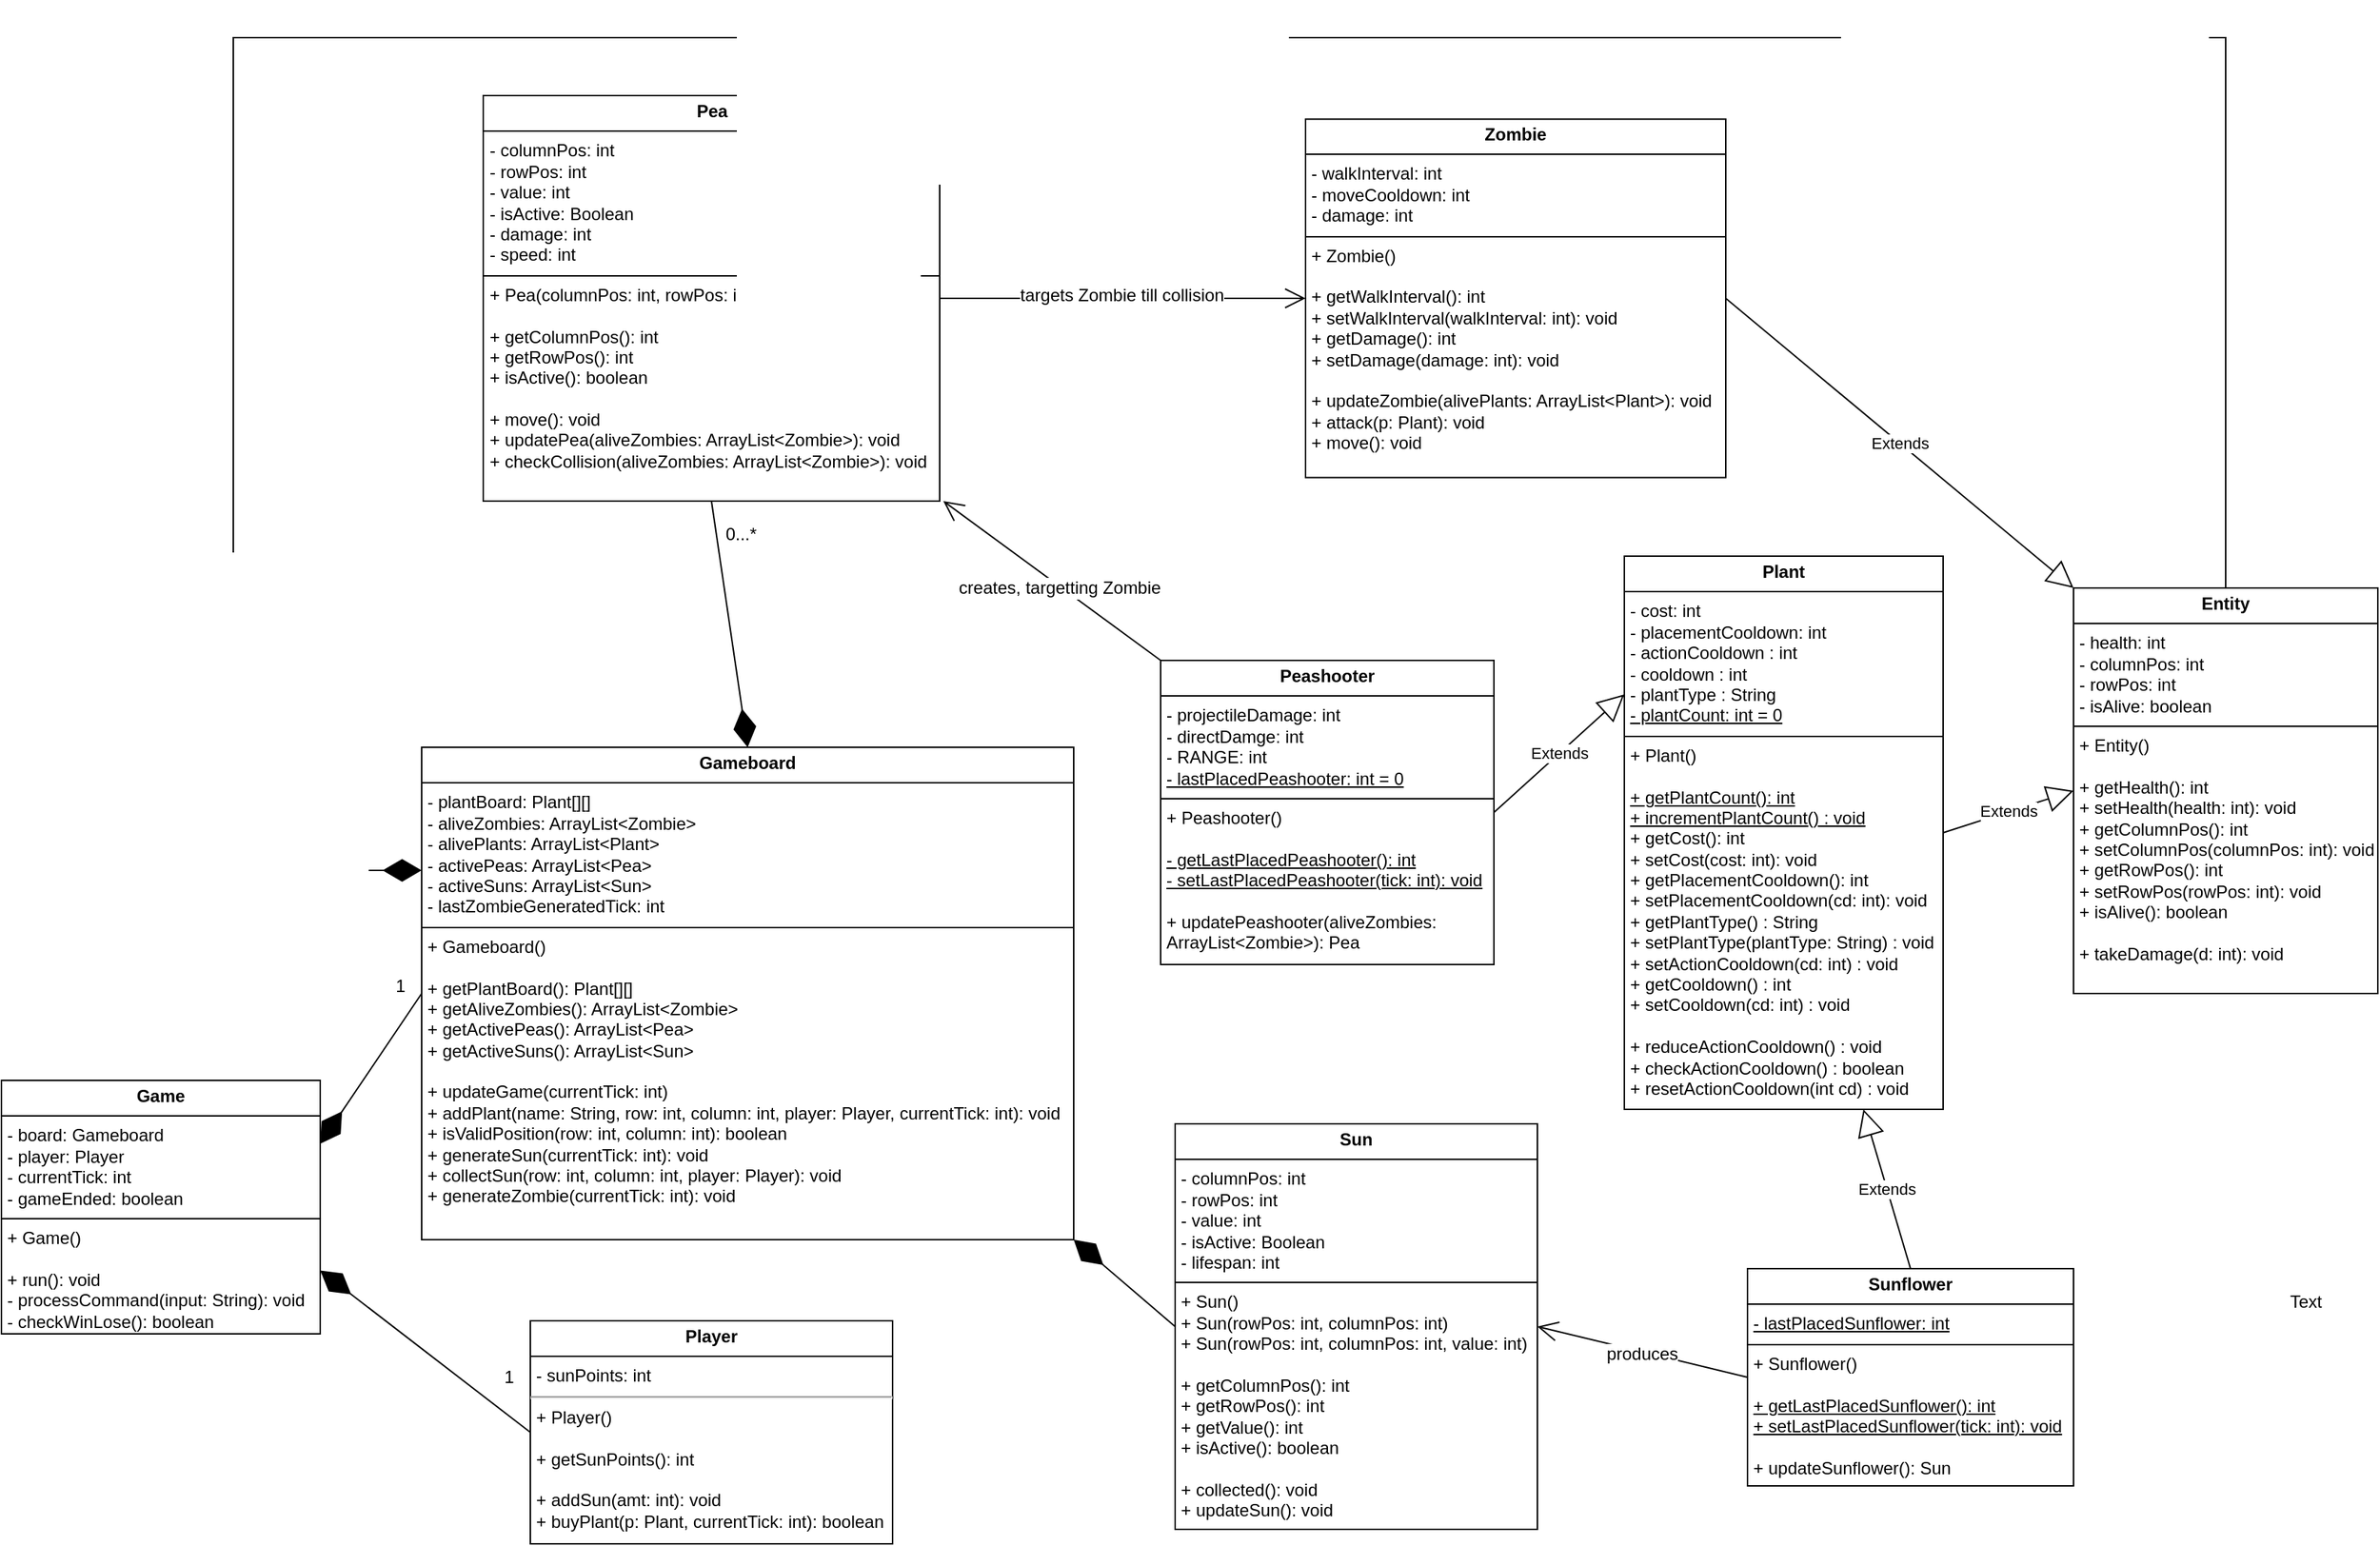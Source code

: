 <mxfile version="27.1.6">
  <diagram name="Page-1" id="AuNc6BZO7mdUp554OBDK">
    <mxGraphModel dx="1188" dy="1754" grid="1" gridSize="10" guides="1" tooltips="1" connect="1" arrows="1" fold="1" page="1" pageScale="1" pageWidth="850" pageHeight="1100" math="0" shadow="0">
      <root>
        <mxCell id="0" />
        <mxCell id="1" parent="0" />
        <mxCell id="PaJ-chq4a3PZ1kBQDIKv-51" value="&lt;p style=&quot;margin:0px;margin-top:4px;text-align:center;&quot;&gt;&lt;b&gt;Zombie&lt;/b&gt;&lt;/p&gt;&lt;hr size=&quot;1&quot; style=&quot;border-style:solid;&quot;&gt;&lt;p style=&quot;margin:0px;margin-left:4px;&quot;&gt;- walkInterval: int&lt;/p&gt;&lt;p style=&quot;margin:0px;margin-left:4px;&quot;&gt;- moveCooldown: int&lt;/p&gt;&lt;p style=&quot;margin:0px;margin-left:4px;&quot;&gt;- damage: int&lt;/p&gt;&lt;hr size=&quot;1&quot; style=&quot;border-style:solid;&quot;&gt;&lt;p style=&quot;margin:0px;margin-left:4px;&quot;&gt;+ Zombie()&lt;/p&gt;&lt;p style=&quot;margin:0px;margin-left:4px;&quot;&gt;&lt;br&gt;&lt;/p&gt;&lt;p style=&quot;margin:0px;margin-left:4px;&quot;&gt;+ getWalkInterval(): int&lt;/p&gt;&lt;p style=&quot;margin:0px;margin-left:4px;&quot;&gt;+ setWalkInterval(walkInterval: int): void&lt;/p&gt;&lt;p style=&quot;margin: 0px 0px 0px 4px;&quot;&gt;+ getDamage(): int&lt;/p&gt;&lt;p style=&quot;margin: 0px 0px 0px 4px;&quot;&gt;+ setDamage(damage: int): void&lt;/p&gt;&lt;p style=&quot;margin: 0px 0px 0px 4px;&quot;&gt;&lt;br&gt;&lt;/p&gt;&lt;p style=&quot;margin: 0px 0px 0px 4px;&quot;&gt;+ updateZombie(alivePlants: ArrayList&amp;lt;Plant&amp;gt;): void&lt;/p&gt;&lt;p style=&quot;margin: 0px 0px 0px 4px;&quot;&gt;+ attack(p: Plant): void&lt;/p&gt;&lt;p style=&quot;margin: 0px 0px 0px 4px;&quot;&gt;+ move(): void&lt;/p&gt;" style="verticalAlign=top;align=left;overflow=fill;html=1;whiteSpace=wrap;" parent="1" vertex="1">
          <mxGeometry x="940" y="-1013.75" width="290" height="247.5" as="geometry" />
        </mxCell>
        <mxCell id="PaJ-chq4a3PZ1kBQDIKv-52" value="&lt;p style=&quot;margin:0px;margin-top:4px;text-align:center;&quot;&gt;&lt;b&gt;Plant&lt;/b&gt;&lt;/p&gt;&lt;hr size=&quot;1&quot; style=&quot;border-style:solid;&quot;&gt;&lt;p style=&quot;margin:0px;margin-left:4px;&quot;&gt;- cost: int&lt;/p&gt;&lt;p style=&quot;margin:0px;margin-left:4px;&quot;&gt;- placementCooldown: int&lt;/p&gt;&lt;p style=&quot;margin:0px;margin-left:4px;&quot;&gt;- actionCooldown : int&lt;/p&gt;&lt;p style=&quot;margin:0px;margin-left:4px;&quot;&gt;- cooldown : int&lt;/p&gt;&lt;p style=&quot;margin:0px;margin-left:4px;&quot;&gt;- plantType : String&lt;/p&gt;&lt;p style=&quot;margin:0px;margin-left:4px;&quot;&gt;&lt;u&gt;- plantCount: int = 0&lt;/u&gt;&lt;/p&gt;&lt;hr size=&quot;1&quot; style=&quot;border-style:solid;&quot;&gt;&lt;p style=&quot;margin:0px;margin-left:4px;&quot;&gt;+ Plant()&lt;/p&gt;&lt;p style=&quot;margin:0px;margin-left:4px;&quot;&gt;&lt;br&gt;&lt;/p&gt;&lt;p style=&quot;margin:0px;margin-left:4px;&quot;&gt;&lt;u&gt;+ getPlantCount(): int&lt;/u&gt;&lt;/p&gt;&lt;p style=&quot;margin:0px;margin-left:4px;&quot;&gt;&lt;u&gt;+ incrementPlantCount() : void&lt;/u&gt;&lt;/p&gt;&lt;p style=&quot;margin:0px;margin-left:4px;&quot;&gt;+ getCost(): int&lt;/p&gt;&lt;p style=&quot;margin:0px;margin-left:4px;&quot;&gt;+ setCost(cost: int): void&lt;/p&gt;&lt;p style=&quot;margin: 0px 0px 0px 4px;&quot;&gt;+ getPlacementCooldown(): int&lt;/p&gt;&lt;p style=&quot;margin: 0px 0px 0px 4px;&quot;&gt;+ setPlacementCooldown(cd: int): void&lt;/p&gt;&lt;p style=&quot;margin: 0px 0px 0px 4px;&quot;&gt;+ getPlantType() : String&lt;/p&gt;&lt;p style=&quot;margin: 0px 0px 0px 4px;&quot;&gt;+ s&lt;span style=&quot;background-color: transparent; color: light-dark(rgb(0, 0, 0), rgb(255, 255, 255));&quot;&gt;etPlantType(plantType: String) : void&lt;/span&gt;&lt;/p&gt;&lt;p style=&quot;margin: 0px 0px 0px 4px;&quot;&gt;&lt;span style=&quot;background-color: transparent; color: light-dark(rgb(0, 0, 0), rgb(255, 255, 255));&quot;&gt;+ setActionCooldown(cd: int) : void&lt;/span&gt;&lt;/p&gt;&lt;p style=&quot;margin: 0px 0px 0px 4px;&quot;&gt;&lt;span style=&quot;background-color: transparent; color: light-dark(rgb(0, 0, 0), rgb(255, 255, 255));&quot;&gt;+ getCooldown() : int&lt;/span&gt;&lt;/p&gt;&lt;p style=&quot;margin: 0px 0px 0px 4px;&quot;&gt;&lt;span style=&quot;background-color: transparent; color: light-dark(rgb(0, 0, 0), rgb(255, 255, 255));&quot;&gt;+ setCooldown(cd: int) : void&lt;/span&gt;&lt;/p&gt;&lt;p style=&quot;margin: 0px 0px 0px 4px;&quot;&gt;&lt;span style=&quot;background-color: transparent; color: light-dark(rgb(0, 0, 0), rgb(255, 255, 255));&quot;&gt;&lt;br&gt;&lt;/span&gt;&lt;/p&gt;&lt;p style=&quot;margin: 0px 0px 0px 4px;&quot;&gt;&lt;span style=&quot;background-color: transparent; color: light-dark(rgb(0, 0, 0), rgb(255, 255, 255));&quot;&gt;+ reduceActionCooldown() : void&lt;/span&gt;&lt;/p&gt;&lt;p style=&quot;margin: 0px 0px 0px 4px;&quot;&gt;&lt;span style=&quot;background-color: transparent; color: light-dark(rgb(0, 0, 0), rgb(255, 255, 255));&quot;&gt;+ checkActionCooldown() : boolean&lt;/span&gt;&lt;/p&gt;&lt;p style=&quot;margin: 0px 0px 0px 4px;&quot;&gt;&lt;span style=&quot;background-color: transparent; color: light-dark(rgb(0, 0, 0), rgb(255, 255, 255));&quot;&gt;+ resetActionCooldown(int cd) : void&lt;/span&gt;&lt;/p&gt;&lt;p style=&quot;margin: 0px 0px 0px 4px;&quot;&gt;&lt;span style=&quot;background-color: transparent; color: light-dark(rgb(0, 0, 0), rgb(255, 255, 255));&quot;&gt;&lt;br&gt;&lt;/span&gt;&lt;/p&gt;&lt;p style=&quot;margin: 0px 0px 0px 4px;&quot;&gt;&lt;span style=&quot;background-color: transparent; color: light-dark(rgb(0, 0, 0), rgb(255, 255, 255));&quot;&gt;&lt;br&gt;&lt;/span&gt;&lt;/p&gt;&lt;p style=&quot;margin: 0px 0px 0px 4px;&quot;&gt;&lt;span style=&quot;background-color: transparent; color: light-dark(rgb(0, 0, 0), rgb(255, 255, 255));&quot;&gt;&lt;br&gt;&lt;/span&gt;&lt;/p&gt;" style="verticalAlign=top;align=left;overflow=fill;html=1;whiteSpace=wrap;" parent="1" vertex="1">
          <mxGeometry x="1160" y="-712" width="220" height="382" as="geometry" />
        </mxCell>
        <mxCell id="PaJ-chq4a3PZ1kBQDIKv-53" value="&lt;p style=&quot;margin:0px;margin-top:4px;text-align:center;&quot;&gt;&lt;b&gt;Sunflower&lt;/b&gt;&lt;/p&gt;&lt;hr size=&quot;1&quot; style=&quot;border-style:solid;&quot;&gt;&lt;p style=&quot;margin:0px;margin-left:4px;&quot;&gt;&lt;u style=&quot;background-color: transparent; color: light-dark(rgb(0, 0, 0), rgb(255, 255, 255));&quot;&gt;- lastPlacedSunflower: int&lt;/u&gt;&lt;/p&gt;&lt;hr size=&quot;1&quot; style=&quot;border-style:solid;&quot;&gt;&lt;p style=&quot;margin:0px;margin-left:4px;&quot;&gt;+ Sunflower()&lt;/p&gt;&lt;p style=&quot;margin:0px;margin-left:4px;&quot;&gt;&lt;br&gt;&lt;/p&gt;&lt;p style=&quot;margin:0px;margin-left:4px;&quot;&gt;&lt;u&gt;+ getLastPlacedSunflower(): int&lt;/u&gt;&lt;/p&gt;&lt;p style=&quot;margin:0px;margin-left:4px;&quot;&gt;&lt;u&gt;+ setLastPlacedSunflower(tick: int): void&lt;/u&gt;&lt;/p&gt;&lt;p style=&quot;margin:0px;margin-left:4px;&quot;&gt;&lt;br&gt;&lt;/p&gt;&lt;p style=&quot;margin:0px;margin-left:4px;&quot;&gt;+ updateSunflower(): Sun&lt;/p&gt;&lt;p style=&quot;margin:0px;margin-left:4px;&quot;&gt;&lt;br&gt;&lt;/p&gt;&lt;p style=&quot;margin:0px;margin-left:4px;&quot;&gt;&lt;br&gt;&lt;/p&gt;" style="verticalAlign=top;align=left;overflow=fill;html=1;whiteSpace=wrap;" parent="1" vertex="1">
          <mxGeometry x="1245" y="-220" width="225" height="150" as="geometry" />
        </mxCell>
        <mxCell id="PaJ-chq4a3PZ1kBQDIKv-54" value="&lt;p style=&quot;margin:0px;margin-top:4px;text-align:center;&quot;&gt;&lt;b&gt;Entity&lt;/b&gt;&lt;/p&gt;&lt;hr size=&quot;1&quot; style=&quot;border-style:solid;&quot;&gt;&lt;p style=&quot;margin:0px;margin-left:4px;&quot;&gt;- health: int&lt;/p&gt;&lt;p style=&quot;margin:0px;margin-left:4px;&quot;&gt;- columnPos: int&lt;/p&gt;&lt;p style=&quot;margin:0px;margin-left:4px;&quot;&gt;- rowPos: int&lt;/p&gt;&lt;p style=&quot;margin:0px;margin-left:4px;&quot;&gt;- isAlive: boolean&lt;/p&gt;&lt;hr size=&quot;1&quot; style=&quot;border-style:solid;&quot;&gt;&lt;p style=&quot;margin:0px;margin-left:4px;&quot;&gt;+ Entity()&lt;/p&gt;&lt;p style=&quot;margin:0px;margin-left:4px;&quot;&gt;&lt;br&gt;&lt;/p&gt;&lt;p style=&quot;margin: 0px 0px 0px 4px;&quot;&gt;+ getHealth(): int&lt;/p&gt;&lt;p style=&quot;margin: 0px 0px 0px 4px;&quot;&gt;+ setHealth(health: int): void&lt;/p&gt;&lt;p style=&quot;margin: 0px 0px 0px 4px;&quot;&gt;+ getColumnPos(): int&lt;/p&gt;&lt;p style=&quot;margin: 0px 0px 0px 4px;&quot;&gt;+ setColumnPos(columnPos: int): void&lt;/p&gt;&lt;p style=&quot;margin: 0px 0px 0px 4px;&quot;&gt;+ getRowPos(): int&lt;/p&gt;&lt;p style=&quot;margin: 0px 0px 0px 4px;&quot;&gt;+ setRowPos(rowPos: int): void&lt;/p&gt;&lt;p style=&quot;margin: 0px 0px 0px 4px;&quot;&gt;+ isAlive(): boolean&lt;/p&gt;&lt;p style=&quot;margin: 0px 0px 0px 4px;&quot;&gt;&lt;br&gt;&lt;/p&gt;&lt;p style=&quot;margin:0px;margin-left:4px;&quot;&gt;+ takeDamage(d: int): void&lt;/p&gt;&lt;p style=&quot;margin:0px;margin-left:4px;&quot;&gt;&lt;br&gt;&lt;/p&gt;&lt;p style=&quot;margin:0px;margin-left:4px;&quot;&gt;&lt;br&gt;&lt;/p&gt;" style="verticalAlign=top;align=left;overflow=fill;html=1;whiteSpace=wrap;" parent="1" vertex="1">
          <mxGeometry x="1470" y="-690" width="210" height="280" as="geometry" />
        </mxCell>
        <mxCell id="PaJ-chq4a3PZ1kBQDIKv-55" value="&lt;p style=&quot;margin:0px;margin-top:4px;text-align:center;&quot;&gt;&lt;b&gt;Peashooter&lt;/b&gt;&lt;/p&gt;&lt;hr size=&quot;1&quot; style=&quot;border-style:solid;&quot;&gt;&lt;p style=&quot;margin:0px;margin-left:4px;&quot;&gt;&lt;span style=&quot;background-color: transparent; color: light-dark(rgb(0, 0, 0), rgb(255, 255, 255));&quot;&gt;- projectileDamage: int&lt;/span&gt;&lt;/p&gt;&lt;p style=&quot;margin:0px;margin-left:4px;&quot;&gt;- directDamge: int&lt;/p&gt;&lt;p style=&quot;margin:0px;margin-left:4px;&quot;&gt;- RANGE: int&lt;/p&gt;&lt;p style=&quot;margin:0px;margin-left:4px;&quot;&gt;&lt;u&gt;- lastPlacedPeashooter: int = 0&lt;/u&gt;&lt;/p&gt;&lt;hr size=&quot;1&quot; style=&quot;border-style:solid;&quot;&gt;&lt;p style=&quot;margin:0px;margin-left:4px;&quot;&gt;+ Peashooter()&lt;/p&gt;&lt;p style=&quot;margin:0px;margin-left:4px;&quot;&gt;&lt;br&gt;&lt;/p&gt;&lt;p style=&quot;margin: 0px 0px 0px 4px;&quot;&gt;&lt;span style=&quot;background-color: transparent; color: light-dark(rgb(0, 0, 0), rgb(255, 255, 255));&quot;&gt;&lt;u&gt;- getLastPlacedPeashooter(): int&lt;/u&gt;&lt;/span&gt;&lt;/p&gt;&lt;p style=&quot;margin: 0px 0px 0px 4px;&quot;&gt;&lt;u&gt;- setLastPlacedPeashooter(tick: int): void&lt;/u&gt;&lt;span style=&quot;background-color: transparent; color: light-dark(rgb(0, 0, 0), rgb(255, 255, 255));&quot;&gt;&lt;br&gt;&lt;/span&gt;&lt;/p&gt;&lt;p style=&quot;margin: 0px 0px 0px 4px;&quot;&gt;&lt;span style=&quot;background-color: transparent; color: light-dark(rgb(0, 0, 0), rgb(255, 255, 255));&quot;&gt;&lt;br&gt;&lt;/span&gt;&lt;/p&gt;&lt;p style=&quot;margin: 0px 0px 0px 4px;&quot;&gt;+ updatePeashooter(aliveZombies: ArrayList&amp;lt;Zombie&amp;gt;): Pea&lt;/p&gt;" style="verticalAlign=top;align=left;overflow=fill;html=1;whiteSpace=wrap;" parent="1" vertex="1">
          <mxGeometry x="840" y="-640" width="230" height="210" as="geometry" />
        </mxCell>
        <mxCell id="PaJ-chq4a3PZ1kBQDIKv-56" value="&lt;p style=&quot;margin:0px;margin-top:4px;text-align:center;&quot;&gt;&lt;b&gt;Player&lt;/b&gt;&lt;/p&gt;&lt;hr size=&quot;1&quot; style=&quot;border-style:solid;&quot;&gt;&lt;p style=&quot;margin:0px;margin-left:4px;&quot;&gt;&lt;span style=&quot;background-color: transparent; color: light-dark(rgb(0, 0, 0), rgb(255, 255, 255));&quot;&gt;- sunPoints: int&lt;/span&gt;&lt;/p&gt;&lt;hr&gt;&lt;p style=&quot;margin:0px;margin-left:4px;&quot;&gt;+ Player()&lt;/p&gt;&lt;p style=&quot;margin:0px;margin-left:4px;&quot;&gt;&lt;br&gt;&lt;/p&gt;&lt;p style=&quot;margin:0px;margin-left:4px;&quot;&gt;+ getSunPoints(): int&lt;/p&gt;&lt;p style=&quot;margin:0px;margin-left:4px;&quot;&gt;&lt;br&gt;&lt;/p&gt;&lt;p style=&quot;margin:0px;margin-left:4px;&quot;&gt;+ addSun(amt: int): void&lt;/p&gt;&lt;p style=&quot;margin:0px;margin-left:4px;&quot;&gt;+ buyPlant(p: Plant, currentTick: int): boolean&lt;/p&gt;&lt;p style=&quot;margin:0px;margin-left:4px;&quot;&gt;&lt;br&gt;&lt;/p&gt;" style="verticalAlign=top;align=left;overflow=fill;html=1;whiteSpace=wrap;" parent="1" vertex="1">
          <mxGeometry x="405" y="-184" width="250" height="154" as="geometry" />
        </mxCell>
        <mxCell id="PaJ-chq4a3PZ1kBQDIKv-57" value="&lt;p style=&quot;margin:0px;margin-top:4px;text-align:center;&quot;&gt;&lt;b&gt;Gameboard&lt;/b&gt;&lt;/p&gt;&lt;hr size=&quot;1&quot; style=&quot;border-style:solid;&quot;&gt;&lt;p style=&quot;margin:0px;margin-left:4px;&quot;&gt;&lt;span style=&quot;background-color: transparent; color: light-dark(rgb(0, 0, 0), rgb(255, 255, 255));&quot;&gt;- plantBoard: Plant[][]&lt;/span&gt;&lt;/p&gt;&lt;p style=&quot;margin:0px;margin-left:4px;&quot;&gt;- aliveZombies: ArrayList&amp;lt;Zombie&amp;gt;&lt;/p&gt;&lt;p style=&quot;margin:0px;margin-left:4px;&quot;&gt;- alivePlants: ArrayList&amp;lt;Plant&amp;gt;&lt;/p&gt;&lt;p style=&quot;margin:0px;margin-left:4px;&quot;&gt;- activePeas: ArrayList&amp;lt;Pea&amp;gt;&lt;/p&gt;&lt;p style=&quot;margin:0px;margin-left:4px;&quot;&gt;- activeSuns: ArrayList&amp;lt;Sun&amp;gt;&lt;/p&gt;&lt;p style=&quot;margin:0px;margin-left:4px;&quot;&gt;- lastZombieGeneratedTick: int&lt;/p&gt;&lt;hr size=&quot;1&quot; style=&quot;border-style:solid;&quot;&gt;&lt;p style=&quot;margin:0px;margin-left:4px;&quot;&gt;+ Gameboard()&lt;/p&gt;&lt;p style=&quot;margin:0px;margin-left:4px;&quot;&gt;&lt;br&gt;&lt;/p&gt;&lt;p style=&quot;margin:0px;margin-left:4px;&quot;&gt;+ getPlantBoard(): Plant[][]&lt;/p&gt;&lt;p style=&quot;margin:0px;margin-left:4px;&quot;&gt;+ getAliveZombies(): ArrayList&amp;lt;Zombie&amp;gt;&lt;/p&gt;&lt;p style=&quot;margin:0px;margin-left:4px;&quot;&gt;+ getActivePeas(): ArrayList&amp;lt;Pea&amp;gt;&lt;/p&gt;&lt;p style=&quot;margin:0px;margin-left:4px;&quot;&gt;+ getActiveSuns(): ArrayList&amp;lt;Sun&amp;gt;&lt;/p&gt;&lt;p style=&quot;margin:0px;margin-left:4px;&quot;&gt;&lt;br&gt;&lt;/p&gt;&lt;p style=&quot;margin:0px;margin-left:4px;&quot;&gt;&lt;span style=&quot;white-space-collapse: preserve;&quot;&gt;+ updateGame(currentTick: int)&lt;/span&gt;&lt;/p&gt;&lt;p style=&quot;margin:0px;margin-left:4px;&quot;&gt;&lt;span style=&quot;white-space-collapse: preserve;&quot;&gt;+ addPlant(name: String, row: int, column: int, player: Player, currentTick: int): void&lt;/span&gt;&lt;span style=&quot;white-space-collapse: preserve;&quot;&gt;&lt;/span&gt;&lt;/p&gt;&lt;p style=&quot;margin:0px;margin-left:4px;&quot;&gt;&lt;span style=&quot;white-space-collapse: preserve;&quot;&gt;+ isValidPosition(row: int, column: int): boolean&lt;/span&gt;&lt;/p&gt;&lt;p style=&quot;margin:0px;margin-left:4px;&quot;&gt;+ generateSun(currentTick: int): void&lt;/p&gt;&lt;p style=&quot;margin:0px;margin-left:4px;&quot;&gt;+ collectSun(row: int, column: int, player: Player): void&lt;/p&gt;&lt;p style=&quot;margin:0px;margin-left:4px;&quot;&gt;+ generateZombie(currentTick: int): void&lt;/p&gt;" style="verticalAlign=top;align=left;overflow=fill;html=1;whiteSpace=wrap;" parent="1" vertex="1">
          <mxGeometry x="330" y="-580" width="450" height="340" as="geometry" />
        </mxCell>
        <mxCell id="PaJ-chq4a3PZ1kBQDIKv-58" value="&lt;p style=&quot;margin:0px;margin-top:4px;text-align:center;&quot;&gt;&lt;b&gt;Sun&lt;/b&gt;&lt;/p&gt;&lt;hr size=&quot;1&quot; style=&quot;border-style:solid;&quot;&gt;&lt;p style=&quot;margin:0px;margin-left:4px;&quot;&gt;- columnPos: int&lt;/p&gt;&lt;p style=&quot;margin:0px;margin-left:4px;&quot;&gt;- rowPos: int&lt;/p&gt;&lt;p style=&quot;margin:0px;margin-left:4px;&quot;&gt;- value: int&lt;/p&gt;&lt;p style=&quot;margin:0px;margin-left:4px;&quot;&gt;- isActive: Boolean&lt;/p&gt;&lt;p style=&quot;margin:0px;margin-left:4px;&quot;&gt;- lifespan: int&lt;/p&gt;&lt;hr size=&quot;1&quot; style=&quot;border-style:solid;&quot;&gt;&lt;p style=&quot;margin:0px;margin-left:4px;&quot;&gt;+ Sun()&lt;/p&gt;&lt;p style=&quot;margin:0px;margin-left:4px;&quot;&gt;+ Sun(rowPos: int, columnPos: int)&lt;/p&gt;&lt;p style=&quot;margin:0px;margin-left:4px;&quot;&gt;+ Sun(&lt;span style=&quot;background-color: transparent; color: light-dark(rgb(0, 0, 0), rgb(255, 255, 255));&quot;&gt;rowPos: int, columnPos: int, value: int)&lt;/span&gt;&lt;/p&gt;&lt;p style=&quot;margin:0px;margin-left:4px;&quot;&gt;&lt;br&gt;&lt;/p&gt;&lt;p style=&quot;margin:0px;margin-left:4px;&quot;&gt;+ getColumnPos(): int&lt;/p&gt;&lt;p style=&quot;margin:0px;margin-left:4px;&quot;&gt;+ getRowPos(): int&lt;/p&gt;&lt;p style=&quot;margin:0px;margin-left:4px;&quot;&gt;+ getValue(): int&lt;/p&gt;&lt;p style=&quot;margin:0px;margin-left:4px;&quot;&gt;+ isActive(): boolean&lt;/p&gt;&lt;p style=&quot;margin:0px;margin-left:4px;&quot;&gt;&lt;br&gt;&lt;/p&gt;&lt;p style=&quot;margin:0px;margin-left:4px;&quot;&gt;+ collected(): void&lt;/p&gt;&lt;p style=&quot;margin:0px;margin-left:4px;&quot;&gt;+ updateSun(): void&lt;/p&gt;" style="verticalAlign=top;align=left;overflow=fill;html=1;whiteSpace=wrap;" parent="1" vertex="1">
          <mxGeometry x="850" y="-320" width="250" height="280" as="geometry" />
        </mxCell>
        <mxCell id="PaJ-chq4a3PZ1kBQDIKv-59" value="&lt;p style=&quot;margin:0px;margin-top:4px;text-align:center;&quot;&gt;&lt;b&gt;Pea&lt;/b&gt;&lt;/p&gt;&lt;hr size=&quot;1&quot; style=&quot;border-style:solid;&quot;&gt;&lt;p style=&quot;margin:0px;margin-left:4px;&quot;&gt;- columnPos: int&lt;/p&gt;&lt;p style=&quot;margin:0px;margin-left:4px;&quot;&gt;- rowPos: int&lt;/p&gt;&lt;p style=&quot;margin:0px;margin-left:4px;&quot;&gt;- value: int&lt;/p&gt;&lt;p style=&quot;margin:0px;margin-left:4px;&quot;&gt;- isActive: Boolean&lt;/p&gt;&lt;p style=&quot;margin:0px;margin-left:4px;&quot;&gt;- damage: int&lt;/p&gt;&lt;p style=&quot;margin:0px;margin-left:4px;&quot;&gt;- speed: int&lt;/p&gt;&lt;hr size=&quot;1&quot; style=&quot;border-style:solid;&quot;&gt;&lt;p style=&quot;margin:0px;margin-left:4px;&quot;&gt;+ Pea(columnPos: int, rowPos: int, damage: int)&lt;/p&gt;&lt;p style=&quot;margin:0px;margin-left:4px;&quot;&gt;&lt;br&gt;&lt;/p&gt;&lt;p style=&quot;margin:0px;margin-left:4px;&quot;&gt;+ getColumnPos(): int&lt;/p&gt;&lt;p style=&quot;margin:0px;margin-left:4px;&quot;&gt;+ getRowPos(): int&lt;/p&gt;&lt;p style=&quot;margin:0px;margin-left:4px;&quot;&gt;+ isActive(): boolean&lt;/p&gt;&lt;p style=&quot;margin:0px;margin-left:4px;&quot;&gt;&lt;br&gt;&lt;/p&gt;&lt;p style=&quot;margin:0px;margin-left:4px;&quot;&gt;+ move(): void&lt;/p&gt;&lt;p style=&quot;margin:0px;margin-left:4px;&quot;&gt;+ updatePea(aliveZombies: ArrayList&amp;lt;Zombie&amp;gt;): void&lt;/p&gt;&lt;p style=&quot;margin:0px;margin-left:4px;&quot;&gt;+ checkCollision(&lt;span style=&quot;background-color: transparent; color: light-dark(rgb(0, 0, 0), rgb(255, 255, 255));&quot;&gt;aliveZombies: ArrayList&amp;lt;Zombie&amp;gt;&lt;/span&gt;&lt;span style=&quot;background-color: transparent; color: light-dark(rgb(0, 0, 0), rgb(255, 255, 255));&quot;&gt;): void&lt;/span&gt;&lt;/p&gt;" style="verticalAlign=top;align=left;overflow=fill;html=1;whiteSpace=wrap;" parent="1" vertex="1">
          <mxGeometry x="372.5" y="-1030" width="315" height="280" as="geometry" />
        </mxCell>
        <mxCell id="PaJ-chq4a3PZ1kBQDIKv-60" value="&lt;p style=&quot;margin:0px;margin-top:4px;text-align:center;&quot;&gt;&lt;b&gt;Game&lt;/b&gt;&lt;/p&gt;&lt;hr size=&quot;1&quot; style=&quot;border-style:solid;&quot;&gt;&lt;p style=&quot;margin:0px;margin-left:4px;&quot;&gt;- board: Gameboard&lt;/p&gt;&lt;p style=&quot;margin:0px;margin-left:4px;&quot;&gt;- player: Player&lt;br&gt;&lt;/p&gt;&lt;p style=&quot;margin:0px;margin-left:4px;&quot;&gt;- currentTick: int&lt;/p&gt;&lt;p style=&quot;margin:0px;margin-left:4px;&quot;&gt;- gameEnded: boolean&lt;/p&gt;&lt;hr size=&quot;1&quot; style=&quot;border-style:solid;&quot;&gt;&lt;p style=&quot;margin:0px;margin-left:4px;&quot;&gt;+ Game()&lt;/p&gt;&lt;p style=&quot;margin:0px;margin-left:4px;&quot;&gt;&lt;br&gt;&lt;/p&gt;&lt;p style=&quot;margin:0px;margin-left:4px;&quot;&gt;+ run(): void&lt;/p&gt;&lt;p style=&quot;margin:0px;margin-left:4px;&quot;&gt;- processCommand(input: String): void&lt;/p&gt;&lt;p style=&quot;margin:0px;margin-left:4px;&quot;&gt;- checkWinLose(): boolean&lt;/p&gt;" style="verticalAlign=top;align=left;overflow=fill;html=1;whiteSpace=wrap;" parent="1" vertex="1">
          <mxGeometry x="40" y="-350" width="220" height="175" as="geometry" />
        </mxCell>
        <mxCell id="PaJ-chq4a3PZ1kBQDIKv-61" value="Extends" style="endArrow=block;endSize=16;endFill=0;html=1;rounded=0;exitX=1;exitY=0.5;exitDx=0;exitDy=0;entryX=0;entryY=0.5;entryDx=0;entryDy=0;" parent="1" source="PaJ-chq4a3PZ1kBQDIKv-52" target="PaJ-chq4a3PZ1kBQDIKv-54" edge="1">
          <mxGeometry width="160" relative="1" as="geometry">
            <mxPoint x="1430" y="-410" as="sourcePoint" />
            <mxPoint x="1590" y="-410" as="targetPoint" />
          </mxGeometry>
        </mxCell>
        <mxCell id="PaJ-chq4a3PZ1kBQDIKv-62" value="Extends" style="endArrow=block;endSize=16;endFill=0;html=1;rounded=0;exitX=1;exitY=0.5;exitDx=0;exitDy=0;entryX=0;entryY=0;entryDx=0;entryDy=0;" parent="1" source="PaJ-chq4a3PZ1kBQDIKv-51" target="PaJ-chq4a3PZ1kBQDIKv-54" edge="1">
          <mxGeometry width="160" relative="1" as="geometry">
            <mxPoint x="1200" y="-840" as="sourcePoint" />
            <mxPoint x="1280" y="-1050" as="targetPoint" />
          </mxGeometry>
        </mxCell>
        <mxCell id="PaJ-chq4a3PZ1kBQDIKv-63" value="Extends" style="endArrow=block;endSize=16;endFill=0;html=1;rounded=0;exitX=0.5;exitY=0;exitDx=0;exitDy=0;entryX=0.75;entryY=1;entryDx=0;entryDy=0;" parent="1" source="PaJ-chq4a3PZ1kBQDIKv-53" target="PaJ-chq4a3PZ1kBQDIKv-52" edge="1">
          <mxGeometry width="160" relative="1" as="geometry">
            <mxPoint x="1150" y="-272.5" as="sourcePoint" />
            <mxPoint x="1250" y="-357.5" as="targetPoint" />
          </mxGeometry>
        </mxCell>
        <mxCell id="PaJ-chq4a3PZ1kBQDIKv-64" value="Extends" style="endArrow=block;endSize=16;endFill=0;html=1;rounded=0;exitX=1;exitY=0.5;exitDx=0;exitDy=0;entryX=0;entryY=0.25;entryDx=0;entryDy=0;" parent="1" source="PaJ-chq4a3PZ1kBQDIKv-55" target="PaJ-chq4a3PZ1kBQDIKv-52" edge="1">
          <mxGeometry width="160" relative="1" as="geometry">
            <mxPoint x="1117.5" y="-570" as="sourcePoint" />
            <mxPoint x="1232.5" y="-720" as="targetPoint" />
          </mxGeometry>
        </mxCell>
        <mxCell id="PaJ-chq4a3PZ1kBQDIKv-65" value="" style="endArrow=diamondThin;endFill=1;endSize=24;html=1;rounded=0;exitX=0.5;exitY=0;exitDx=0;exitDy=0;entryX=0;entryY=0.25;entryDx=0;entryDy=0;" parent="1" source="PaJ-chq4a3PZ1kBQDIKv-54" target="PaJ-chq4a3PZ1kBQDIKv-57" edge="1">
          <mxGeometry width="160" relative="1" as="geometry">
            <mxPoint x="1490" y="-837.5" as="sourcePoint" />
            <mxPoint x="1020" y="-840" as="targetPoint" />
            <Array as="points">
              <mxPoint x="1575" y="-1070" />
              <mxPoint x="200" y="-1070" />
              <mxPoint x="200" y="-495" />
            </Array>
          </mxGeometry>
        </mxCell>
        <mxCell id="PaJ-chq4a3PZ1kBQDIKv-66" value="" style="endArrow=diamondThin;endFill=1;endSize=24;html=1;rounded=0;exitX=0;exitY=0.5;exitDx=0;exitDy=0;entryX=1;entryY=0.75;entryDx=0;entryDy=0;" parent="1" source="PaJ-chq4a3PZ1kBQDIKv-56" target="PaJ-chq4a3PZ1kBQDIKv-60" edge="1">
          <mxGeometry width="160" relative="1" as="geometry">
            <mxPoint x="480" y="-180" as="sourcePoint" />
            <mxPoint x="640" y="-180" as="targetPoint" />
          </mxGeometry>
        </mxCell>
        <mxCell id="PaJ-chq4a3PZ1kBQDIKv-67" value="" style="endArrow=diamondThin;endFill=1;endSize=24;html=1;rounded=0;exitX=0;exitY=0.5;exitDx=0;exitDy=0;entryX=1;entryY=0.25;entryDx=0;entryDy=0;" parent="1" source="PaJ-chq4a3PZ1kBQDIKv-57" target="PaJ-chq4a3PZ1kBQDIKv-60" edge="1">
          <mxGeometry width="160" relative="1" as="geometry">
            <mxPoint x="90" y="-340" as="sourcePoint" />
            <mxPoint x="250" y="-340" as="targetPoint" />
          </mxGeometry>
        </mxCell>
        <mxCell id="PaJ-chq4a3PZ1kBQDIKv-68" value="" style="endArrow=diamondThin;endFill=1;endSize=24;html=1;rounded=0;exitX=0;exitY=0.5;exitDx=0;exitDy=0;entryX=1;entryY=1;entryDx=0;entryDy=0;" parent="1" source="PaJ-chq4a3PZ1kBQDIKv-58" target="PaJ-chq4a3PZ1kBQDIKv-57" edge="1">
          <mxGeometry width="160" relative="1" as="geometry">
            <mxPoint x="920" y="-220" as="sourcePoint" />
            <mxPoint x="1080" y="-220" as="targetPoint" />
          </mxGeometry>
        </mxCell>
        <mxCell id="PaJ-chq4a3PZ1kBQDIKv-69" value="" style="endArrow=diamondThin;endFill=1;endSize=24;html=1;rounded=0;exitX=0.5;exitY=1;exitDx=0;exitDy=0;entryX=0.5;entryY=0;entryDx=0;entryDy=0;" parent="1" source="PaJ-chq4a3PZ1kBQDIKv-59" target="PaJ-chq4a3PZ1kBQDIKv-57" edge="1">
          <mxGeometry width="160" relative="1" as="geometry">
            <mxPoint x="500" y="-640" as="sourcePoint" />
            <mxPoint x="660" y="-640" as="targetPoint" />
          </mxGeometry>
        </mxCell>
        <mxCell id="PaJ-chq4a3PZ1kBQDIKv-70" value="" style="endArrow=open;endFill=1;endSize=12;html=1;rounded=0;fontSize=12;curved=1;exitX=0;exitY=0;exitDx=0;exitDy=0;" parent="1" source="PaJ-chq4a3PZ1kBQDIKv-55" edge="1">
          <mxGeometry width="160" relative="1" as="geometry">
            <mxPoint x="830" y="-650" as="sourcePoint" />
            <mxPoint x="690" y="-750" as="targetPoint" />
          </mxGeometry>
        </mxCell>
        <mxCell id="PaJ-chq4a3PZ1kBQDIKv-71" value="creates, targetting Zombie" style="edgeLabel;html=1;align=center;verticalAlign=middle;resizable=0;points=[];fontSize=12;" parent="PaJ-chq4a3PZ1kBQDIKv-70" vertex="1" connectable="0">
          <mxGeometry x="0.064" y="4" relative="1" as="geometry">
            <mxPoint x="12" y="5" as="offset" />
          </mxGeometry>
        </mxCell>
        <mxCell id="PaJ-chq4a3PZ1kBQDIKv-72" value="" style="endArrow=open;endFill=1;endSize=12;html=1;rounded=0;fontSize=12;curved=1;entryX=0;entryY=0.5;entryDx=0;entryDy=0;exitX=1;exitY=0.5;exitDx=0;exitDy=0;" parent="1" source="PaJ-chq4a3PZ1kBQDIKv-59" target="PaJ-chq4a3PZ1kBQDIKv-51" edge="1">
          <mxGeometry width="160" relative="1" as="geometry">
            <mxPoint x="750" y="-920" as="sourcePoint" />
            <mxPoint x="972.5" y="-890" as="targetPoint" />
          </mxGeometry>
        </mxCell>
        <mxCell id="PaJ-chq4a3PZ1kBQDIKv-73" value="targets Zombie till collision" style="edgeLabel;html=1;align=center;verticalAlign=middle;resizable=0;points=[];fontSize=12;" parent="PaJ-chq4a3PZ1kBQDIKv-72" vertex="1" connectable="0">
          <mxGeometry x="0.064" y="4" relative="1" as="geometry">
            <mxPoint x="-9" y="2" as="offset" />
          </mxGeometry>
        </mxCell>
        <mxCell id="PaJ-chq4a3PZ1kBQDIKv-74" value="" style="endArrow=open;endFill=1;endSize=12;html=1;rounded=0;fontSize=12;curved=1;exitX=0;exitY=0.5;exitDx=0;exitDy=0;entryX=1;entryY=0.5;entryDx=0;entryDy=0;" parent="1" source="PaJ-chq4a3PZ1kBQDIKv-53" target="PaJ-chq4a3PZ1kBQDIKv-58" edge="1">
          <mxGeometry width="160" relative="1" as="geometry">
            <mxPoint x="910" y="-200" as="sourcePoint" />
            <mxPoint x="1070" y="-160" as="targetPoint" />
          </mxGeometry>
        </mxCell>
        <mxCell id="PaJ-chq4a3PZ1kBQDIKv-75" value="produces" style="edgeLabel;html=1;align=center;verticalAlign=middle;resizable=0;points=[];fontSize=12;" parent="PaJ-chq4a3PZ1kBQDIKv-74" vertex="1" connectable="0">
          <mxGeometry x="0.007" y="1" relative="1" as="geometry">
            <mxPoint as="offset" />
          </mxGeometry>
        </mxCell>
        <mxCell id="ABcpIREJrOwVFSdgK25n-1" value="Text" style="text;html=1;align=center;verticalAlign=middle;resizable=0;points=[];autosize=1;strokeColor=none;fillColor=none;" vertex="1" parent="1">
          <mxGeometry x="1605" y="-212" width="50" height="30" as="geometry" />
        </mxCell>
        <mxCell id="ABcpIREJrOwVFSdgK25n-2" value="0...*" style="text;html=1;align=center;verticalAlign=middle;resizable=0;points=[];autosize=1;strokeColor=none;fillColor=none;" vertex="1" parent="1">
          <mxGeometry x="530" y="-742" width="40" height="30" as="geometry" />
        </mxCell>
        <mxCell id="ABcpIREJrOwVFSdgK25n-3" value="1" style="text;html=1;align=center;verticalAlign=middle;resizable=0;points=[];autosize=1;strokeColor=none;fillColor=none;" vertex="1" parent="1">
          <mxGeometry x="300" y="-430" width="30" height="30" as="geometry" />
        </mxCell>
        <mxCell id="ABcpIREJrOwVFSdgK25n-4" value="1" style="text;html=1;align=center;verticalAlign=middle;resizable=0;points=[];autosize=1;strokeColor=none;fillColor=none;" vertex="1" parent="1">
          <mxGeometry x="375" y="-160" width="30" height="30" as="geometry" />
        </mxCell>
      </root>
    </mxGraphModel>
  </diagram>
</mxfile>
